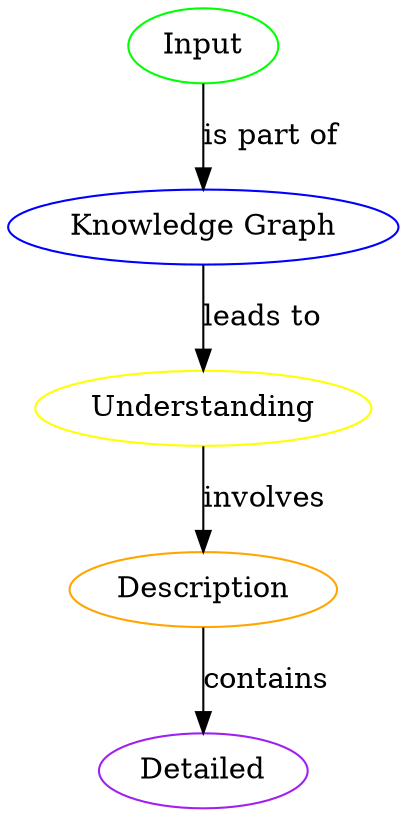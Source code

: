 // Knowledge Graph
digraph {
	1 [label="Knowledge Graph" color=blue]
	2 [label=Input color=green]
	3 [label=Understanding color=yellow]
	4 [label=Description color=orange]
	5 [label=Detailed color=purple]
	2 -> 1 [label="is part of" color=black]
	1 -> 3 [label="leads to" color=black]
	3 -> 4 [label=involves color=black]
	4 -> 5 [label=contains color=black]
}
